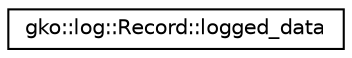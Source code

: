 digraph "Graphical Class Hierarchy"
{
 // INTERACTIVE_SVG=YES
  edge [fontname="Helvetica",fontsize="10",labelfontname="Helvetica",labelfontsize="10"];
  node [fontname="Helvetica",fontsize="10",shape=record];
  rankdir="LR";
  Node1 [label="gko::log::Record::logged_data",height=0.2,width=0.4,color="black", fillcolor="white", style="filled",URL="$structgko_1_1log_1_1Record_1_1logged__data.html",tooltip="Struct storing the actually logged data. "];
}
